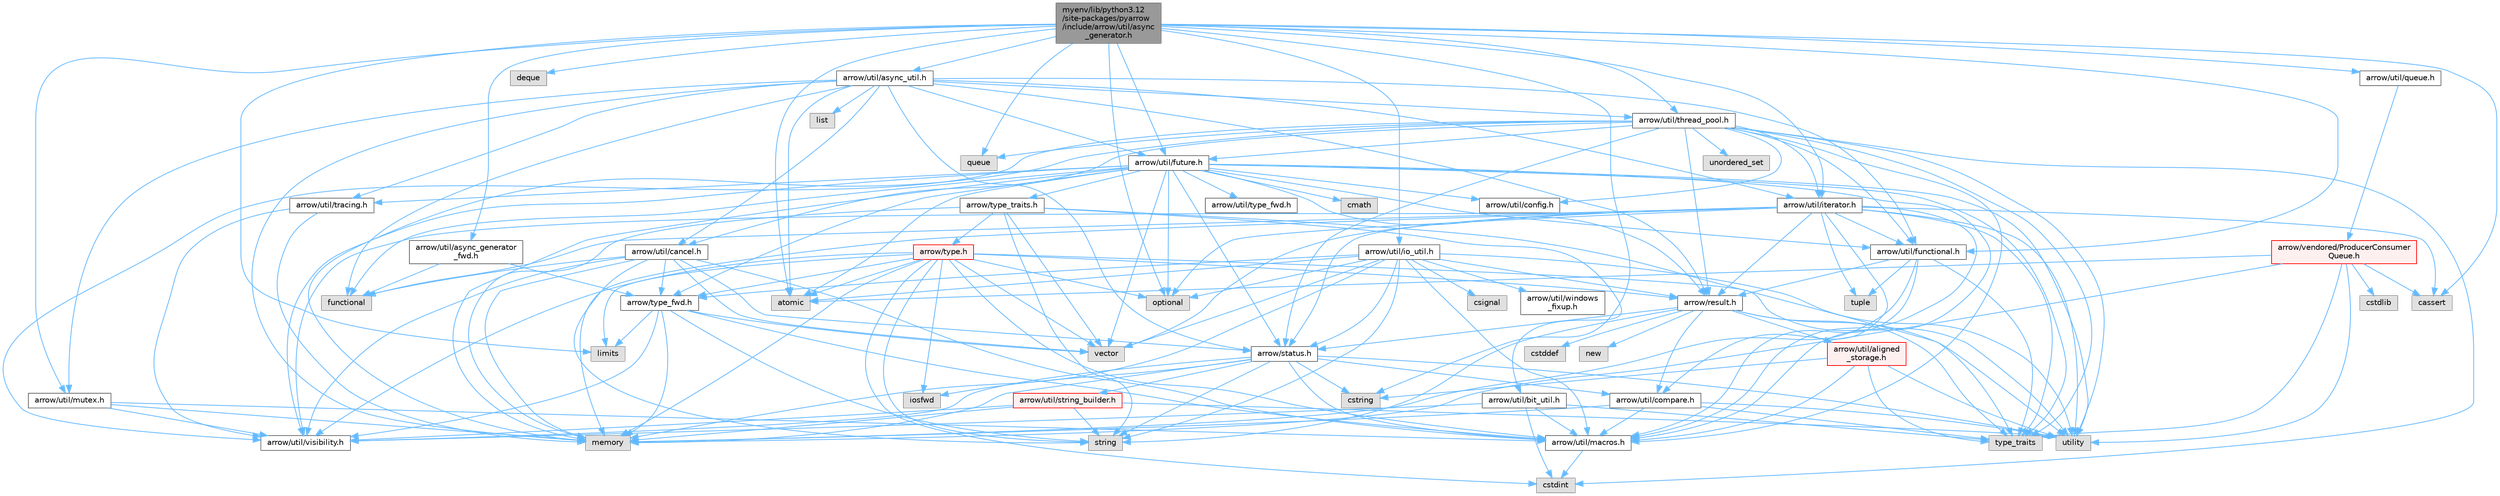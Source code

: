 digraph "myenv/lib/python3.12/site-packages/pyarrow/include/arrow/util/async_generator.h"
{
 // LATEX_PDF_SIZE
  bgcolor="transparent";
  edge [fontname=Helvetica,fontsize=10,labelfontname=Helvetica,labelfontsize=10];
  node [fontname=Helvetica,fontsize=10,shape=box,height=0.2,width=0.4];
  Node1 [id="Node000001",label="myenv/lib/python3.12\l/site-packages/pyarrow\l/include/arrow/util/async\l_generator.h",height=0.2,width=0.4,color="gray40", fillcolor="grey60", style="filled", fontcolor="black",tooltip=" "];
  Node1 -> Node2 [id="edge1_Node000001_Node000002",color="steelblue1",style="solid",tooltip=" "];
  Node2 [id="Node000002",label="atomic",height=0.2,width=0.4,color="grey60", fillcolor="#E0E0E0", style="filled",tooltip=" "];
  Node1 -> Node3 [id="edge2_Node000001_Node000003",color="steelblue1",style="solid",tooltip=" "];
  Node3 [id="Node000003",label="cassert",height=0.2,width=0.4,color="grey60", fillcolor="#E0E0E0", style="filled",tooltip=" "];
  Node1 -> Node4 [id="edge3_Node000001_Node000004",color="steelblue1",style="solid",tooltip=" "];
  Node4 [id="Node000004",label="cstring",height=0.2,width=0.4,color="grey60", fillcolor="#E0E0E0", style="filled",tooltip=" "];
  Node1 -> Node5 [id="edge4_Node000001_Node000005",color="steelblue1",style="solid",tooltip=" "];
  Node5 [id="Node000005",label="deque",height=0.2,width=0.4,color="grey60", fillcolor="#E0E0E0", style="filled",tooltip=" "];
  Node1 -> Node6 [id="edge5_Node000001_Node000006",color="steelblue1",style="solid",tooltip=" "];
  Node6 [id="Node000006",label="limits",height=0.2,width=0.4,color="grey60", fillcolor="#E0E0E0", style="filled",tooltip=" "];
  Node1 -> Node7 [id="edge6_Node000001_Node000007",color="steelblue1",style="solid",tooltip=" "];
  Node7 [id="Node000007",label="optional",height=0.2,width=0.4,color="grey60", fillcolor="#E0E0E0", style="filled",tooltip=" "];
  Node1 -> Node8 [id="edge7_Node000001_Node000008",color="steelblue1",style="solid",tooltip=" "];
  Node8 [id="Node000008",label="queue",height=0.2,width=0.4,color="grey60", fillcolor="#E0E0E0", style="filled",tooltip=" "];
  Node1 -> Node9 [id="edge8_Node000001_Node000009",color="steelblue1",style="solid",tooltip=" "];
  Node9 [id="Node000009",label="arrow/util/async_generator\l_fwd.h",height=0.2,width=0.4,color="grey40", fillcolor="white", style="filled",URL="$async__generator__fwd_8h.html",tooltip=" "];
  Node9 -> Node10 [id="edge9_Node000009_Node000010",color="steelblue1",style="solid",tooltip=" "];
  Node10 [id="Node000010",label="functional",height=0.2,width=0.4,color="grey60", fillcolor="#E0E0E0", style="filled",tooltip=" "];
  Node9 -> Node11 [id="edge10_Node000009_Node000011",color="steelblue1",style="solid",tooltip=" "];
  Node11 [id="Node000011",label="arrow/type_fwd.h",height=0.2,width=0.4,color="grey40", fillcolor="white", style="filled",URL="$arrow_2type__fwd_8h.html",tooltip=" "];
  Node11 -> Node6 [id="edge11_Node000011_Node000006",color="steelblue1",style="solid",tooltip=" "];
  Node11 -> Node12 [id="edge12_Node000011_Node000012",color="steelblue1",style="solid",tooltip=" "];
  Node12 [id="Node000012",label="memory",height=0.2,width=0.4,color="grey60", fillcolor="#E0E0E0", style="filled",tooltip=" "];
  Node11 -> Node13 [id="edge13_Node000011_Node000013",color="steelblue1",style="solid",tooltip=" "];
  Node13 [id="Node000013",label="string",height=0.2,width=0.4,color="grey60", fillcolor="#E0E0E0", style="filled",tooltip=" "];
  Node11 -> Node14 [id="edge14_Node000011_Node000014",color="steelblue1",style="solid",tooltip=" "];
  Node14 [id="Node000014",label="vector",height=0.2,width=0.4,color="grey60", fillcolor="#E0E0E0", style="filled",tooltip=" "];
  Node11 -> Node15 [id="edge15_Node000011_Node000015",color="steelblue1",style="solid",tooltip=" "];
  Node15 [id="Node000015",label="arrow/util/macros.h",height=0.2,width=0.4,color="grey40", fillcolor="white", style="filled",URL="$macros_8h.html",tooltip=" "];
  Node15 -> Node16 [id="edge16_Node000015_Node000016",color="steelblue1",style="solid",tooltip=" "];
  Node16 [id="Node000016",label="cstdint",height=0.2,width=0.4,color="grey60", fillcolor="#E0E0E0", style="filled",tooltip=" "];
  Node11 -> Node17 [id="edge17_Node000011_Node000017",color="steelblue1",style="solid",tooltip=" "];
  Node17 [id="Node000017",label="arrow/util/visibility.h",height=0.2,width=0.4,color="grey40", fillcolor="white", style="filled",URL="$include_2arrow_2util_2visibility_8h.html",tooltip=" "];
  Node1 -> Node18 [id="edge18_Node000001_Node000018",color="steelblue1",style="solid",tooltip=" "];
  Node18 [id="Node000018",label="arrow/util/async_util.h",height=0.2,width=0.4,color="grey40", fillcolor="white", style="filled",URL="$async__util_8h.html",tooltip=" "];
  Node18 -> Node2 [id="edge19_Node000018_Node000002",color="steelblue1",style="solid",tooltip=" "];
  Node18 -> Node10 [id="edge20_Node000018_Node000010",color="steelblue1",style="solid",tooltip=" "];
  Node18 -> Node19 [id="edge21_Node000018_Node000019",color="steelblue1",style="solid",tooltip=" "];
  Node19 [id="Node000019",label="list",height=0.2,width=0.4,color="grey60", fillcolor="#E0E0E0", style="filled",tooltip=" "];
  Node18 -> Node12 [id="edge22_Node000018_Node000012",color="steelblue1",style="solid",tooltip=" "];
  Node18 -> Node20 [id="edge23_Node000018_Node000020",color="steelblue1",style="solid",tooltip=" "];
  Node20 [id="Node000020",label="arrow/result.h",height=0.2,width=0.4,color="grey40", fillcolor="white", style="filled",URL="$result_8h.html",tooltip=" "];
  Node20 -> Node21 [id="edge24_Node000020_Node000021",color="steelblue1",style="solid",tooltip=" "];
  Node21 [id="Node000021",label="cstddef",height=0.2,width=0.4,color="grey60", fillcolor="#E0E0E0", style="filled",tooltip=" "];
  Node20 -> Node22 [id="edge25_Node000020_Node000022",color="steelblue1",style="solid",tooltip=" "];
  Node22 [id="Node000022",label="new",height=0.2,width=0.4,color="grey60", fillcolor="#E0E0E0", style="filled",tooltip=" "];
  Node20 -> Node13 [id="edge26_Node000020_Node000013",color="steelblue1",style="solid",tooltip=" "];
  Node20 -> Node23 [id="edge27_Node000020_Node000023",color="steelblue1",style="solid",tooltip=" "];
  Node23 [id="Node000023",label="type_traits",height=0.2,width=0.4,color="grey60", fillcolor="#E0E0E0", style="filled",tooltip=" "];
  Node20 -> Node24 [id="edge28_Node000020_Node000024",color="steelblue1",style="solid",tooltip=" "];
  Node24 [id="Node000024",label="utility",height=0.2,width=0.4,color="grey60", fillcolor="#E0E0E0", style="filled",tooltip=" "];
  Node20 -> Node25 [id="edge29_Node000020_Node000025",color="steelblue1",style="solid",tooltip=" "];
  Node25 [id="Node000025",label="arrow/status.h",height=0.2,width=0.4,color="grey40", fillcolor="white", style="filled",URL="$status_8h.html",tooltip=" "];
  Node25 -> Node4 [id="edge30_Node000025_Node000004",color="steelblue1",style="solid",tooltip=" "];
  Node25 -> Node26 [id="edge31_Node000025_Node000026",color="steelblue1",style="solid",tooltip=" "];
  Node26 [id="Node000026",label="iosfwd",height=0.2,width=0.4,color="grey60", fillcolor="#E0E0E0", style="filled",tooltip=" "];
  Node25 -> Node12 [id="edge32_Node000025_Node000012",color="steelblue1",style="solid",tooltip=" "];
  Node25 -> Node13 [id="edge33_Node000025_Node000013",color="steelblue1",style="solid",tooltip=" "];
  Node25 -> Node24 [id="edge34_Node000025_Node000024",color="steelblue1",style="solid",tooltip=" "];
  Node25 -> Node27 [id="edge35_Node000025_Node000027",color="steelblue1",style="solid",tooltip=" "];
  Node27 [id="Node000027",label="arrow/util/compare.h",height=0.2,width=0.4,color="grey40", fillcolor="white", style="filled",URL="$util_2compare_8h.html",tooltip=" "];
  Node27 -> Node12 [id="edge36_Node000027_Node000012",color="steelblue1",style="solid",tooltip=" "];
  Node27 -> Node23 [id="edge37_Node000027_Node000023",color="steelblue1",style="solid",tooltip=" "];
  Node27 -> Node24 [id="edge38_Node000027_Node000024",color="steelblue1",style="solid",tooltip=" "];
  Node27 -> Node15 [id="edge39_Node000027_Node000015",color="steelblue1",style="solid",tooltip=" "];
  Node25 -> Node15 [id="edge40_Node000025_Node000015",color="steelblue1",style="solid",tooltip=" "];
  Node25 -> Node28 [id="edge41_Node000025_Node000028",color="steelblue1",style="solid",tooltip=" "];
  Node28 [id="Node000028",label="arrow/util/string_builder.h",height=0.2,width=0.4,color="red", fillcolor="#FFF0F0", style="filled",URL="$string__builder_8h.html",tooltip=" "];
  Node28 -> Node12 [id="edge42_Node000028_Node000012",color="steelblue1",style="solid",tooltip=" "];
  Node28 -> Node13 [id="edge43_Node000028_Node000013",color="steelblue1",style="solid",tooltip=" "];
  Node28 -> Node24 [id="edge44_Node000028_Node000024",color="steelblue1",style="solid",tooltip=" "];
  Node28 -> Node17 [id="edge45_Node000028_Node000017",color="steelblue1",style="solid",tooltip=" "];
  Node25 -> Node17 [id="edge46_Node000025_Node000017",color="steelblue1",style="solid",tooltip=" "];
  Node20 -> Node30 [id="edge47_Node000020_Node000030",color="steelblue1",style="solid",tooltip=" "];
  Node30 [id="Node000030",label="arrow/util/aligned\l_storage.h",height=0.2,width=0.4,color="red", fillcolor="#FFF0F0", style="filled",URL="$aligned__storage_8h.html",tooltip=" "];
  Node30 -> Node4 [id="edge48_Node000030_Node000004",color="steelblue1",style="solid",tooltip=" "];
  Node30 -> Node23 [id="edge49_Node000030_Node000023",color="steelblue1",style="solid",tooltip=" "];
  Node30 -> Node24 [id="edge50_Node000030_Node000024",color="steelblue1",style="solid",tooltip=" "];
  Node30 -> Node15 [id="edge51_Node000030_Node000015",color="steelblue1",style="solid",tooltip=" "];
  Node20 -> Node27 [id="edge52_Node000020_Node000027",color="steelblue1",style="solid",tooltip=" "];
  Node18 -> Node25 [id="edge53_Node000018_Node000025",color="steelblue1",style="solid",tooltip=" "];
  Node18 -> Node32 [id="edge54_Node000018_Node000032",color="steelblue1",style="solid",tooltip=" "];
  Node32 [id="Node000032",label="arrow/util/cancel.h",height=0.2,width=0.4,color="grey40", fillcolor="white", style="filled",URL="$cancel_8h.html",tooltip=" "];
  Node32 -> Node10 [id="edge55_Node000032_Node000010",color="steelblue1",style="solid",tooltip=" "];
  Node32 -> Node12 [id="edge56_Node000032_Node000012",color="steelblue1",style="solid",tooltip=" "];
  Node32 -> Node13 [id="edge57_Node000032_Node000013",color="steelblue1",style="solid",tooltip=" "];
  Node32 -> Node14 [id="edge58_Node000032_Node000014",color="steelblue1",style="solid",tooltip=" "];
  Node32 -> Node25 [id="edge59_Node000032_Node000025",color="steelblue1",style="solid",tooltip=" "];
  Node32 -> Node11 [id="edge60_Node000032_Node000011",color="steelblue1",style="solid",tooltip=" "];
  Node32 -> Node15 [id="edge61_Node000032_Node000015",color="steelblue1",style="solid",tooltip=" "];
  Node32 -> Node17 [id="edge62_Node000032_Node000017",color="steelblue1",style="solid",tooltip=" "];
  Node18 -> Node33 [id="edge63_Node000018_Node000033",color="steelblue1",style="solid",tooltip=" "];
  Node33 [id="Node000033",label="arrow/util/functional.h",height=0.2,width=0.4,color="grey40", fillcolor="white", style="filled",URL="$functional_8h.html",tooltip=" "];
  Node33 -> Node12 [id="edge64_Node000033_Node000012",color="steelblue1",style="solid",tooltip=" "];
  Node33 -> Node34 [id="edge65_Node000033_Node000034",color="steelblue1",style="solid",tooltip=" "];
  Node34 [id="Node000034",label="tuple",height=0.2,width=0.4,color="grey60", fillcolor="#E0E0E0", style="filled",tooltip=" "];
  Node33 -> Node23 [id="edge66_Node000033_Node000023",color="steelblue1",style="solid",tooltip=" "];
  Node33 -> Node20 [id="edge67_Node000033_Node000020",color="steelblue1",style="solid",tooltip=" "];
  Node33 -> Node15 [id="edge68_Node000033_Node000015",color="steelblue1",style="solid",tooltip=" "];
  Node18 -> Node35 [id="edge69_Node000018_Node000035",color="steelblue1",style="solid",tooltip=" "];
  Node35 [id="Node000035",label="arrow/util/future.h",height=0.2,width=0.4,color="grey40", fillcolor="white", style="filled",URL="$future_8h.html",tooltip=" "];
  Node35 -> Node2 [id="edge70_Node000035_Node000002",color="steelblue1",style="solid",tooltip=" "];
  Node35 -> Node36 [id="edge71_Node000035_Node000036",color="steelblue1",style="solid",tooltip=" "];
  Node36 [id="Node000036",label="cmath",height=0.2,width=0.4,color="grey60", fillcolor="#E0E0E0", style="filled",tooltip=" "];
  Node35 -> Node10 [id="edge72_Node000035_Node000010",color="steelblue1",style="solid",tooltip=" "];
  Node35 -> Node12 [id="edge73_Node000035_Node000012",color="steelblue1",style="solid",tooltip=" "];
  Node35 -> Node7 [id="edge74_Node000035_Node000007",color="steelblue1",style="solid",tooltip=" "];
  Node35 -> Node23 [id="edge75_Node000035_Node000023",color="steelblue1",style="solid",tooltip=" "];
  Node35 -> Node24 [id="edge76_Node000035_Node000024",color="steelblue1",style="solid",tooltip=" "];
  Node35 -> Node14 [id="edge77_Node000035_Node000014",color="steelblue1",style="solid",tooltip=" "];
  Node35 -> Node20 [id="edge78_Node000035_Node000020",color="steelblue1",style="solid",tooltip=" "];
  Node35 -> Node25 [id="edge79_Node000035_Node000025",color="steelblue1",style="solid",tooltip=" "];
  Node35 -> Node11 [id="edge80_Node000035_Node000011",color="steelblue1",style="solid",tooltip=" "];
  Node35 -> Node37 [id="edge81_Node000035_Node000037",color="steelblue1",style="solid",tooltip=" "];
  Node37 [id="Node000037",label="arrow/type_traits.h",height=0.2,width=0.4,color="grey40", fillcolor="white", style="filled",URL="$include_2arrow_2type__traits_8h.html",tooltip=" "];
  Node37 -> Node12 [id="edge82_Node000037_Node000012",color="steelblue1",style="solid",tooltip=" "];
  Node37 -> Node13 [id="edge83_Node000037_Node000013",color="steelblue1",style="solid",tooltip=" "];
  Node37 -> Node23 [id="edge84_Node000037_Node000023",color="steelblue1",style="solid",tooltip=" "];
  Node37 -> Node14 [id="edge85_Node000037_Node000014",color="steelblue1",style="solid",tooltip=" "];
  Node37 -> Node38 [id="edge86_Node000037_Node000038",color="steelblue1",style="solid",tooltip=" "];
  Node38 [id="Node000038",label="arrow/type.h",height=0.2,width=0.4,color="red", fillcolor="#FFF0F0", style="filled",URL="$type_8h.html",tooltip=" "];
  Node38 -> Node2 [id="edge87_Node000038_Node000002",color="steelblue1",style="solid",tooltip=" "];
  Node38 -> Node16 [id="edge88_Node000038_Node000016",color="steelblue1",style="solid",tooltip=" "];
  Node38 -> Node26 [id="edge89_Node000038_Node000026",color="steelblue1",style="solid",tooltip=" "];
  Node38 -> Node6 [id="edge90_Node000038_Node000006",color="steelblue1",style="solid",tooltip=" "];
  Node38 -> Node12 [id="edge91_Node000038_Node000012",color="steelblue1",style="solid",tooltip=" "];
  Node38 -> Node7 [id="edge92_Node000038_Node000007",color="steelblue1",style="solid",tooltip=" "];
  Node38 -> Node13 [id="edge93_Node000038_Node000013",color="steelblue1",style="solid",tooltip=" "];
  Node38 -> Node24 [id="edge94_Node000038_Node000024",color="steelblue1",style="solid",tooltip=" "];
  Node38 -> Node14 [id="edge95_Node000038_Node000014",color="steelblue1",style="solid",tooltip=" "];
  Node38 -> Node20 [id="edge96_Node000038_Node000020",color="steelblue1",style="solid",tooltip=" "];
  Node38 -> Node11 [id="edge97_Node000038_Node000011",color="steelblue1",style="solid",tooltip=" "];
  Node38 -> Node15 [id="edge98_Node000038_Node000015",color="steelblue1",style="solid",tooltip=" "];
  Node38 -> Node17 [id="edge99_Node000038_Node000017",color="steelblue1",style="solid",tooltip=" "];
  Node37 -> Node48 [id="edge100_Node000037_Node000048",color="steelblue1",style="solid",tooltip=" "];
  Node48 [id="Node000048",label="arrow/util/bit_util.h",height=0.2,width=0.4,color="grey40", fillcolor="white", style="filled",URL="$bit__util_8h.html",tooltip=" "];
  Node48 -> Node16 [id="edge101_Node000048_Node000016",color="steelblue1",style="solid",tooltip=" "];
  Node48 -> Node23 [id="edge102_Node000048_Node000023",color="steelblue1",style="solid",tooltip=" "];
  Node48 -> Node15 [id="edge103_Node000048_Node000015",color="steelblue1",style="solid",tooltip=" "];
  Node48 -> Node17 [id="edge104_Node000048_Node000017",color="steelblue1",style="solid",tooltip=" "];
  Node35 -> Node49 [id="edge105_Node000035_Node000049",color="steelblue1",style="solid",tooltip=" "];
  Node49 [id="Node000049",label="arrow/util/config.h",height=0.2,width=0.4,color="grey40", fillcolor="white", style="filled",URL="$pyarrow_2include_2arrow_2util_2config_8h.html",tooltip=" "];
  Node35 -> Node33 [id="edge106_Node000035_Node000033",color="steelblue1",style="solid",tooltip=" "];
  Node35 -> Node15 [id="edge107_Node000035_Node000015",color="steelblue1",style="solid",tooltip=" "];
  Node35 -> Node50 [id="edge108_Node000035_Node000050",color="steelblue1",style="solid",tooltip=" "];
  Node50 [id="Node000050",label="arrow/util/tracing.h",height=0.2,width=0.4,color="grey40", fillcolor="white", style="filled",URL="$tracing_8h.html",tooltip=" "];
  Node50 -> Node12 [id="edge109_Node000050_Node000012",color="steelblue1",style="solid",tooltip=" "];
  Node50 -> Node17 [id="edge110_Node000050_Node000017",color="steelblue1",style="solid",tooltip=" "];
  Node35 -> Node51 [id="edge111_Node000035_Node000051",color="steelblue1",style="solid",tooltip=" "];
  Node51 [id="Node000051",label="arrow/util/type_fwd.h",height=0.2,width=0.4,color="grey40", fillcolor="white", style="filled",URL="$arrow_2util_2type__fwd_8h.html",tooltip=" "];
  Node35 -> Node17 [id="edge112_Node000035_Node000017",color="steelblue1",style="solid",tooltip=" "];
  Node18 -> Node52 [id="edge113_Node000018_Node000052",color="steelblue1",style="solid",tooltip=" "];
  Node52 [id="Node000052",label="arrow/util/iterator.h",height=0.2,width=0.4,color="grey40", fillcolor="white", style="filled",URL="$iterator_8h.html",tooltip=" "];
  Node52 -> Node3 [id="edge114_Node000052_Node000003",color="steelblue1",style="solid",tooltip=" "];
  Node52 -> Node10 [id="edge115_Node000052_Node000010",color="steelblue1",style="solid",tooltip=" "];
  Node52 -> Node12 [id="edge116_Node000052_Node000012",color="steelblue1",style="solid",tooltip=" "];
  Node52 -> Node7 [id="edge117_Node000052_Node000007",color="steelblue1",style="solid",tooltip=" "];
  Node52 -> Node34 [id="edge118_Node000052_Node000034",color="steelblue1",style="solid",tooltip=" "];
  Node52 -> Node23 [id="edge119_Node000052_Node000023",color="steelblue1",style="solid",tooltip=" "];
  Node52 -> Node24 [id="edge120_Node000052_Node000024",color="steelblue1",style="solid",tooltip=" "];
  Node52 -> Node14 [id="edge121_Node000052_Node000014",color="steelblue1",style="solid",tooltip=" "];
  Node52 -> Node20 [id="edge122_Node000052_Node000020",color="steelblue1",style="solid",tooltip=" "];
  Node52 -> Node25 [id="edge123_Node000052_Node000025",color="steelblue1",style="solid",tooltip=" "];
  Node52 -> Node27 [id="edge124_Node000052_Node000027",color="steelblue1",style="solid",tooltip=" "];
  Node52 -> Node33 [id="edge125_Node000052_Node000033",color="steelblue1",style="solid",tooltip=" "];
  Node52 -> Node15 [id="edge126_Node000052_Node000015",color="steelblue1",style="solid",tooltip=" "];
  Node52 -> Node17 [id="edge127_Node000052_Node000017",color="steelblue1",style="solid",tooltip=" "];
  Node18 -> Node53 [id="edge128_Node000018_Node000053",color="steelblue1",style="solid",tooltip=" "];
  Node53 [id="Node000053",label="arrow/util/mutex.h",height=0.2,width=0.4,color="grey40", fillcolor="white", style="filled",URL="$mutex_8h.html",tooltip=" "];
  Node53 -> Node12 [id="edge129_Node000053_Node000012",color="steelblue1",style="solid",tooltip=" "];
  Node53 -> Node15 [id="edge130_Node000053_Node000015",color="steelblue1",style="solid",tooltip=" "];
  Node53 -> Node17 [id="edge131_Node000053_Node000017",color="steelblue1",style="solid",tooltip=" "];
  Node18 -> Node54 [id="edge132_Node000018_Node000054",color="steelblue1",style="solid",tooltip=" "];
  Node54 [id="Node000054",label="arrow/util/thread_pool.h",height=0.2,width=0.4,color="grey40", fillcolor="white", style="filled",URL="$thread__pool_8h.html",tooltip=" "];
  Node54 -> Node16 [id="edge133_Node000054_Node000016",color="steelblue1",style="solid",tooltip=" "];
  Node54 -> Node12 [id="edge134_Node000054_Node000012",color="steelblue1",style="solid",tooltip=" "];
  Node54 -> Node8 [id="edge135_Node000054_Node000008",color="steelblue1",style="solid",tooltip=" "];
  Node54 -> Node23 [id="edge136_Node000054_Node000023",color="steelblue1",style="solid",tooltip=" "];
  Node54 -> Node55 [id="edge137_Node000054_Node000055",color="steelblue1",style="solid",tooltip=" "];
  Node55 [id="Node000055",label="unordered_set",height=0.2,width=0.4,color="grey60", fillcolor="#E0E0E0", style="filled",tooltip=" "];
  Node54 -> Node24 [id="edge138_Node000054_Node000024",color="steelblue1",style="solid",tooltip=" "];
  Node54 -> Node20 [id="edge139_Node000054_Node000020",color="steelblue1",style="solid",tooltip=" "];
  Node54 -> Node25 [id="edge140_Node000054_Node000025",color="steelblue1",style="solid",tooltip=" "];
  Node54 -> Node32 [id="edge141_Node000054_Node000032",color="steelblue1",style="solid",tooltip=" "];
  Node54 -> Node49 [id="edge142_Node000054_Node000049",color="steelblue1",style="solid",tooltip=" "];
  Node54 -> Node33 [id="edge143_Node000054_Node000033",color="steelblue1",style="solid",tooltip=" "];
  Node54 -> Node35 [id="edge144_Node000054_Node000035",color="steelblue1",style="solid",tooltip=" "];
  Node54 -> Node52 [id="edge145_Node000054_Node000052",color="steelblue1",style="solid",tooltip=" "];
  Node54 -> Node15 [id="edge146_Node000054_Node000015",color="steelblue1",style="solid",tooltip=" "];
  Node54 -> Node17 [id="edge147_Node000054_Node000017",color="steelblue1",style="solid",tooltip=" "];
  Node18 -> Node50 [id="edge148_Node000018_Node000050",color="steelblue1",style="solid",tooltip=" "];
  Node1 -> Node33 [id="edge149_Node000001_Node000033",color="steelblue1",style="solid",tooltip=" "];
  Node1 -> Node35 [id="edge150_Node000001_Node000035",color="steelblue1",style="solid",tooltip=" "];
  Node1 -> Node56 [id="edge151_Node000001_Node000056",color="steelblue1",style="solid",tooltip=" "];
  Node56 [id="Node000056",label="arrow/util/io_util.h",height=0.2,width=0.4,color="grey40", fillcolor="white", style="filled",URL="$io__util_8h.html",tooltip=" "];
  Node56 -> Node2 [id="edge152_Node000056_Node000002",color="steelblue1",style="solid",tooltip=" "];
  Node56 -> Node12 [id="edge153_Node000056_Node000012",color="steelblue1",style="solid",tooltip=" "];
  Node56 -> Node7 [id="edge154_Node000056_Node000007",color="steelblue1",style="solid",tooltip=" "];
  Node56 -> Node13 [id="edge155_Node000056_Node000013",color="steelblue1",style="solid",tooltip=" "];
  Node56 -> Node24 [id="edge156_Node000056_Node000024",color="steelblue1",style="solid",tooltip=" "];
  Node56 -> Node14 [id="edge157_Node000056_Node000014",color="steelblue1",style="solid",tooltip=" "];
  Node56 -> Node57 [id="edge158_Node000056_Node000057",color="steelblue1",style="solid",tooltip=" "];
  Node57 [id="Node000057",label="csignal",height=0.2,width=0.4,color="grey60", fillcolor="#E0E0E0", style="filled",tooltip=" "];
  Node56 -> Node20 [id="edge159_Node000056_Node000020",color="steelblue1",style="solid",tooltip=" "];
  Node56 -> Node25 [id="edge160_Node000056_Node000025",color="steelblue1",style="solid",tooltip=" "];
  Node56 -> Node11 [id="edge161_Node000056_Node000011",color="steelblue1",style="solid",tooltip=" "];
  Node56 -> Node15 [id="edge162_Node000056_Node000015",color="steelblue1",style="solid",tooltip=" "];
  Node56 -> Node58 [id="edge163_Node000056_Node000058",color="steelblue1",style="solid",tooltip=" "];
  Node58 [id="Node000058",label="arrow/util/windows\l_fixup.h",height=0.2,width=0.4,color="grey40", fillcolor="white", style="filled",URL="$arrow_2util_2windows__fixup_8h.html",tooltip=" "];
  Node1 -> Node52 [id="edge164_Node000001_Node000052",color="steelblue1",style="solid",tooltip=" "];
  Node1 -> Node53 [id="edge165_Node000001_Node000053",color="steelblue1",style="solid",tooltip=" "];
  Node1 -> Node59 [id="edge166_Node000001_Node000059",color="steelblue1",style="solid",tooltip=" "];
  Node59 [id="Node000059",label="arrow/util/queue.h",height=0.2,width=0.4,color="grey40", fillcolor="white", style="filled",URL="$queue_8h.html",tooltip=" "];
  Node59 -> Node60 [id="edge167_Node000059_Node000060",color="steelblue1",style="solid",tooltip=" "];
  Node60 [id="Node000060",label="arrow/vendored/ProducerConsumer\lQueue.h",height=0.2,width=0.4,color="red", fillcolor="#FFF0F0", style="filled",URL="$ProducerConsumerQueue_8h.html",tooltip=" "];
  Node60 -> Node2 [id="edge168_Node000060_Node000002",color="steelblue1",style="solid",tooltip=" "];
  Node60 -> Node3 [id="edge169_Node000060_Node000003",color="steelblue1",style="solid",tooltip=" "];
  Node60 -> Node61 [id="edge170_Node000060_Node000061",color="steelblue1",style="solid",tooltip=" "];
  Node61 [id="Node000061",label="cstdlib",height=0.2,width=0.4,color="grey60", fillcolor="#E0E0E0", style="filled",tooltip=" "];
  Node60 -> Node12 [id="edge171_Node000060_Node000012",color="steelblue1",style="solid",tooltip=" "];
  Node60 -> Node23 [id="edge172_Node000060_Node000023",color="steelblue1",style="solid",tooltip=" "];
  Node60 -> Node24 [id="edge173_Node000060_Node000024",color="steelblue1",style="solid",tooltip=" "];
  Node1 -> Node54 [id="edge174_Node000001_Node000054",color="steelblue1",style="solid",tooltip=" "];
}
